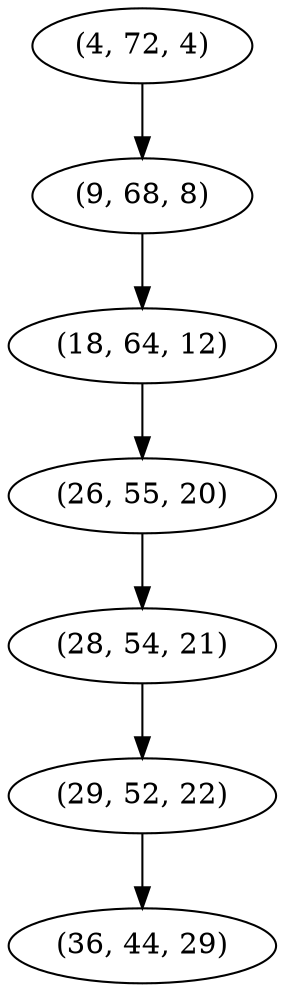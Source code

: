 digraph tree {
    "(4, 72, 4)";
    "(9, 68, 8)";
    "(18, 64, 12)";
    "(26, 55, 20)";
    "(28, 54, 21)";
    "(29, 52, 22)";
    "(36, 44, 29)";
    "(4, 72, 4)" -> "(9, 68, 8)";
    "(9, 68, 8)" -> "(18, 64, 12)";
    "(18, 64, 12)" -> "(26, 55, 20)";
    "(26, 55, 20)" -> "(28, 54, 21)";
    "(28, 54, 21)" -> "(29, 52, 22)";
    "(29, 52, 22)" -> "(36, 44, 29)";
}
